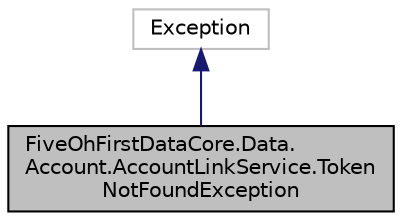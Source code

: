 digraph "FiveOhFirstDataCore.Data.Account.AccountLinkService.TokenNotFoundException"
{
 // LATEX_PDF_SIZE
  edge [fontname="Helvetica",fontsize="10",labelfontname="Helvetica",labelfontsize="10"];
  node [fontname="Helvetica",fontsize="10",shape=record];
  Node1 [label="FiveOhFirstDataCore.Data.\lAccount.AccountLinkService.Token\lNotFoundException",height=0.2,width=0.4,color="black", fillcolor="grey75", style="filled", fontcolor="black",tooltip="Thrown when a bind is attempted to be made with a token that is no longer valid."];
  Node2 -> Node1 [dir="back",color="midnightblue",fontsize="10",style="solid",fontname="Helvetica"];
  Node2 [label="Exception",height=0.2,width=0.4,color="grey75", fillcolor="white", style="filled",tooltip=" "];
}
